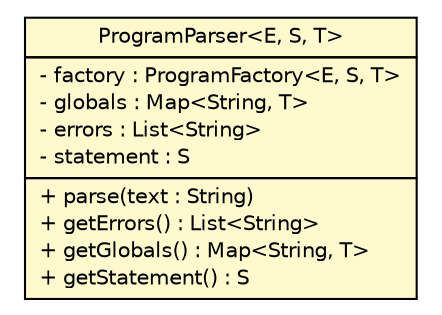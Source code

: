 #!/usr/local/bin/dot
#
# Class diagram 
# Generated by UMLGraph version R5_6 (http://www.umlgraph.org/)
#

digraph G {
	edge [fontname="Helvetica",fontsize=10,labelfontname="Helvetica",labelfontsize=10];
	node [fontname="Helvetica",fontsize=10,shape=plaintext];
	nodesep=0.25;
	ranksep=0.5;
	// model.programs.parsing.ProgramParser<E, S, T>
	c14323 [label=<<table title="model.programs.parsing.ProgramParser" border="0" cellborder="1" cellspacing="0" cellpadding="2" port="p" bgcolor="lemonChiffon" href="./ProgramParser.html">
		<tr><td><table border="0" cellspacing="0" cellpadding="1">
<tr><td align="center" balign="center"> ProgramParser&lt;E, S, T&gt; </td></tr>
		</table></td></tr>
		<tr><td><table border="0" cellspacing="0" cellpadding="1">
<tr><td align="left" balign="left"> - factory : ProgramFactory&lt;E, S, T&gt; </td></tr>
<tr><td align="left" balign="left"> - globals : Map&lt;String, T&gt; </td></tr>
<tr><td align="left" balign="left"> - errors : List&lt;String&gt; </td></tr>
<tr><td align="left" balign="left"> - statement : S </td></tr>
		</table></td></tr>
		<tr><td><table border="0" cellspacing="0" cellpadding="1">
<tr><td align="left" balign="left"> + parse(text : String) </td></tr>
<tr><td align="left" balign="left"> + getErrors() : List&lt;String&gt; </td></tr>
<tr><td align="left" balign="left"> + getGlobals() : Map&lt;String, T&gt; </td></tr>
<tr><td align="left" balign="left"> + getStatement() : S </td></tr>
		</table></td></tr>
		</table>>, URL="./ProgramParser.html", fontname="Helvetica", fontcolor="black", fontsize=10.0];
}

